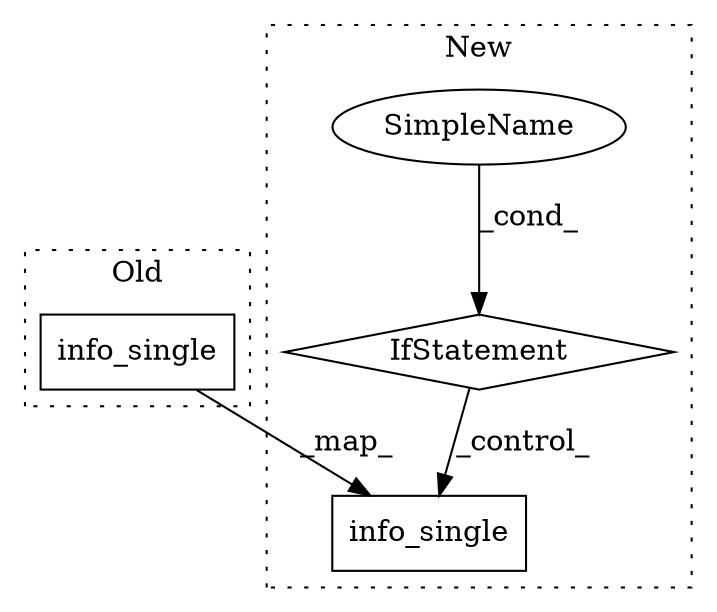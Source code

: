 digraph G {
subgraph cluster0 {
1 [label="info_single" a="32" s="3484,3780" l="12,1" shape="box"];
label = "Old";
style="dotted";
}
subgraph cluster1 {
2 [label="info_single" a="32" s="3536,3844" l="12,1" shape="box"];
3 [label="SimpleName" a="42" s="" l="" shape="ellipse"];
4 [label="IfStatement" a="25" s="3502,3517" l="4,2" shape="diamond"];
label = "New";
style="dotted";
}
1 -> 2 [label="_map_"];
3 -> 4 [label="_cond_"];
4 -> 2 [label="_control_"];
}